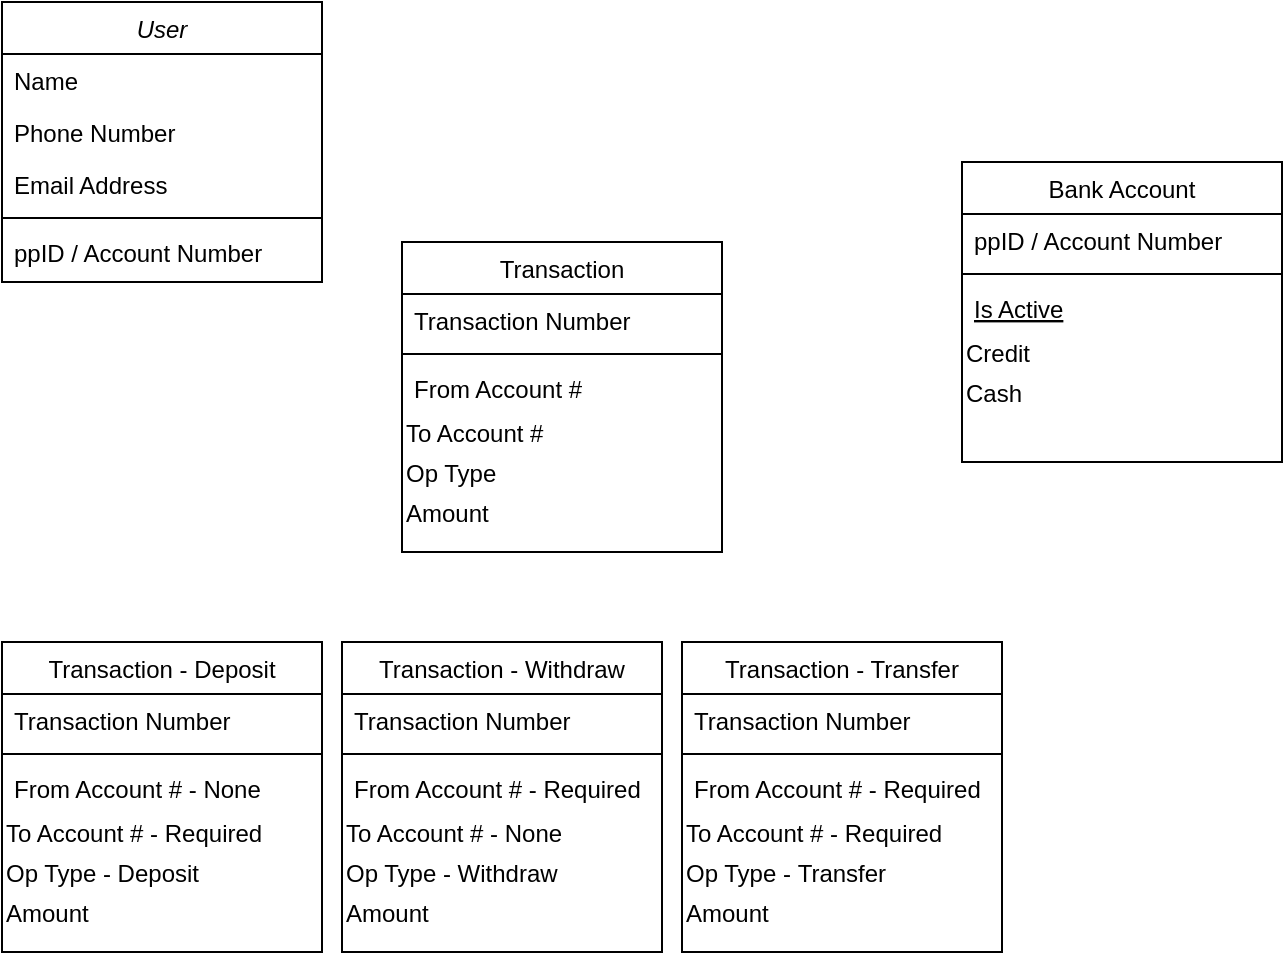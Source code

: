 <mxfile version="14.6.3" type="device"><diagram id="C5RBs43oDa-KdzZeNtuy" name="Page-1"><mxGraphModel dx="981" dy="526" grid="1" gridSize="10" guides="1" tooltips="1" connect="1" arrows="1" fold="1" page="1" pageScale="1" pageWidth="827" pageHeight="1169" math="0" shadow="0"><root><mxCell id="WIyWlLk6GJQsqaUBKTNV-0"/><mxCell id="WIyWlLk6GJQsqaUBKTNV-1" parent="WIyWlLk6GJQsqaUBKTNV-0"/><mxCell id="zkfFHV4jXpPFQw0GAbJ--0" value="User" style="swimlane;fontStyle=2;align=center;verticalAlign=top;childLayout=stackLayout;horizontal=1;startSize=26;horizontalStack=0;resizeParent=1;resizeLast=0;collapsible=1;marginBottom=0;rounded=0;shadow=0;strokeWidth=1;" parent="WIyWlLk6GJQsqaUBKTNV-1" vertex="1"><mxGeometry x="80" y="40" width="160" height="140" as="geometry"><mxRectangle x="230" y="140" width="160" height="26" as="alternateBounds"/></mxGeometry></mxCell><mxCell id="zkfFHV4jXpPFQw0GAbJ--1" value="Name" style="text;align=left;verticalAlign=top;spacingLeft=4;spacingRight=4;overflow=hidden;rotatable=0;points=[[0,0.5],[1,0.5]];portConstraint=eastwest;" parent="zkfFHV4jXpPFQw0GAbJ--0" vertex="1"><mxGeometry y="26" width="160" height="26" as="geometry"/></mxCell><mxCell id="zkfFHV4jXpPFQw0GAbJ--2" value="Phone Number" style="text;align=left;verticalAlign=top;spacingLeft=4;spacingRight=4;overflow=hidden;rotatable=0;points=[[0,0.5],[1,0.5]];portConstraint=eastwest;rounded=0;shadow=0;html=0;" parent="zkfFHV4jXpPFQw0GAbJ--0" vertex="1"><mxGeometry y="52" width="160" height="26" as="geometry"/></mxCell><mxCell id="zkfFHV4jXpPFQw0GAbJ--3" value="Email Address" style="text;align=left;verticalAlign=top;spacingLeft=4;spacingRight=4;overflow=hidden;rotatable=0;points=[[0,0.5],[1,0.5]];portConstraint=eastwest;rounded=0;shadow=0;html=0;" parent="zkfFHV4jXpPFQw0GAbJ--0" vertex="1"><mxGeometry y="78" width="160" height="26" as="geometry"/></mxCell><mxCell id="zkfFHV4jXpPFQw0GAbJ--4" value="" style="line;html=1;strokeWidth=1;align=left;verticalAlign=middle;spacingTop=-1;spacingLeft=3;spacingRight=3;rotatable=0;labelPosition=right;points=[];portConstraint=eastwest;" parent="zkfFHV4jXpPFQw0GAbJ--0" vertex="1"><mxGeometry y="104" width="160" height="8" as="geometry"/></mxCell><mxCell id="zkfFHV4jXpPFQw0GAbJ--5" value="ppID / Account Number" style="text;align=left;verticalAlign=top;spacingLeft=4;spacingRight=4;overflow=hidden;rotatable=0;points=[[0,0.5],[1,0.5]];portConstraint=eastwest;" parent="zkfFHV4jXpPFQw0GAbJ--0" vertex="1"><mxGeometry y="112" width="160" height="26" as="geometry"/></mxCell><mxCell id="zkfFHV4jXpPFQw0GAbJ--6" value="Bank Account" style="swimlane;fontStyle=0;align=center;verticalAlign=top;childLayout=stackLayout;horizontal=1;startSize=26;horizontalStack=0;resizeParent=1;resizeLast=0;collapsible=1;marginBottom=0;rounded=0;shadow=0;strokeWidth=1;" parent="WIyWlLk6GJQsqaUBKTNV-1" vertex="1"><mxGeometry x="560" y="120" width="160" height="150" as="geometry"><mxRectangle x="130" y="380" width="160" height="26" as="alternateBounds"/></mxGeometry></mxCell><mxCell id="zkfFHV4jXpPFQw0GAbJ--7" value="ppID / Account Number" style="text;align=left;verticalAlign=top;spacingLeft=4;spacingRight=4;overflow=hidden;rotatable=0;points=[[0,0.5],[1,0.5]];portConstraint=eastwest;" parent="zkfFHV4jXpPFQw0GAbJ--6" vertex="1"><mxGeometry y="26" width="160" height="26" as="geometry"/></mxCell><mxCell id="zkfFHV4jXpPFQw0GAbJ--9" value="" style="line;html=1;strokeWidth=1;align=left;verticalAlign=middle;spacingTop=-1;spacingLeft=3;spacingRight=3;rotatable=0;labelPosition=right;points=[];portConstraint=eastwest;" parent="zkfFHV4jXpPFQw0GAbJ--6" vertex="1"><mxGeometry y="52" width="160" height="8" as="geometry"/></mxCell><mxCell id="zkfFHV4jXpPFQw0GAbJ--10" value="Is Active" style="text;align=left;verticalAlign=top;spacingLeft=4;spacingRight=4;overflow=hidden;rotatable=0;points=[[0,0.5],[1,0.5]];portConstraint=eastwest;fontStyle=4" parent="zkfFHV4jXpPFQw0GAbJ--6" vertex="1"><mxGeometry y="60" width="160" height="26" as="geometry"/></mxCell><mxCell id="zHkCcrZLbSSZQv4ghTiJ-12" value="Credit" style="text;html=1;align=left;verticalAlign=middle;resizable=0;points=[];autosize=1;strokeColor=none;" vertex="1" parent="zkfFHV4jXpPFQw0GAbJ--6"><mxGeometry y="86" width="160" height="20" as="geometry"/></mxCell><mxCell id="zHkCcrZLbSSZQv4ghTiJ-13" value="Cash" style="text;html=1;align=left;verticalAlign=middle;resizable=0;points=[];autosize=1;strokeColor=none;" vertex="1" parent="zkfFHV4jXpPFQw0GAbJ--6"><mxGeometry y="106" width="160" height="20" as="geometry"/></mxCell><mxCell id="zHkCcrZLbSSZQv4ghTiJ-0" value="Transaction" style="swimlane;fontStyle=0;align=center;verticalAlign=top;childLayout=stackLayout;horizontal=1;startSize=26;horizontalStack=0;resizeParent=1;resizeLast=0;collapsible=1;marginBottom=0;rounded=0;shadow=0;strokeWidth=1;" vertex="1" parent="WIyWlLk6GJQsqaUBKTNV-1"><mxGeometry x="280" y="160" width="160" height="155" as="geometry"><mxRectangle x="130" y="380" width="160" height="26" as="alternateBounds"/></mxGeometry></mxCell><mxCell id="zHkCcrZLbSSZQv4ghTiJ-1" value="Transaction Number" style="text;align=left;verticalAlign=top;spacingLeft=4;spacingRight=4;overflow=hidden;rotatable=0;points=[[0,0.5],[1,0.5]];portConstraint=eastwest;" vertex="1" parent="zHkCcrZLbSSZQv4ghTiJ-0"><mxGeometry y="26" width="160" height="26" as="geometry"/></mxCell><mxCell id="zHkCcrZLbSSZQv4ghTiJ-2" value="" style="line;html=1;strokeWidth=1;align=left;verticalAlign=middle;spacingTop=-1;spacingLeft=3;spacingRight=3;rotatable=0;labelPosition=right;points=[];portConstraint=eastwest;" vertex="1" parent="zHkCcrZLbSSZQv4ghTiJ-0"><mxGeometry y="52" width="160" height="8" as="geometry"/></mxCell><mxCell id="zHkCcrZLbSSZQv4ghTiJ-3" value="From Account #" style="text;align=left;verticalAlign=top;spacingLeft=4;spacingRight=4;overflow=hidden;rotatable=0;points=[[0,0.5],[1,0.5]];portConstraint=eastwest;fontStyle=0" vertex="1" parent="zHkCcrZLbSSZQv4ghTiJ-0"><mxGeometry y="60" width="160" height="26" as="geometry"/></mxCell><mxCell id="zHkCcrZLbSSZQv4ghTiJ-6" value="To Account #" style="text;html=1;align=left;verticalAlign=middle;resizable=0;points=[];autosize=1;strokeColor=none;" vertex="1" parent="zHkCcrZLbSSZQv4ghTiJ-0"><mxGeometry y="86" width="160" height="20" as="geometry"/></mxCell><mxCell id="zHkCcrZLbSSZQv4ghTiJ-7" value="Op Type" style="text;html=1;align=left;verticalAlign=middle;resizable=0;points=[];autosize=1;strokeColor=none;" vertex="1" parent="zHkCcrZLbSSZQv4ghTiJ-0"><mxGeometry y="106" width="160" height="20" as="geometry"/></mxCell><mxCell id="zHkCcrZLbSSZQv4ghTiJ-10" value="Amount" style="text;html=1;align=left;verticalAlign=middle;resizable=0;points=[];autosize=1;strokeColor=none;" vertex="1" parent="zHkCcrZLbSSZQv4ghTiJ-0"><mxGeometry y="126" width="160" height="20" as="geometry"/></mxCell><mxCell id="zHkCcrZLbSSZQv4ghTiJ-16" value="Transaction - Deposit" style="swimlane;fontStyle=0;align=center;verticalAlign=top;childLayout=stackLayout;horizontal=1;startSize=26;horizontalStack=0;resizeParent=1;resizeLast=0;collapsible=1;marginBottom=0;rounded=0;shadow=0;strokeWidth=1;" vertex="1" parent="WIyWlLk6GJQsqaUBKTNV-1"><mxGeometry x="80" y="360" width="160" height="155" as="geometry"><mxRectangle x="130" y="380" width="160" height="26" as="alternateBounds"/></mxGeometry></mxCell><mxCell id="zHkCcrZLbSSZQv4ghTiJ-17" value="Transaction Number" style="text;align=left;verticalAlign=top;spacingLeft=4;spacingRight=4;overflow=hidden;rotatable=0;points=[[0,0.5],[1,0.5]];portConstraint=eastwest;" vertex="1" parent="zHkCcrZLbSSZQv4ghTiJ-16"><mxGeometry y="26" width="160" height="26" as="geometry"/></mxCell><mxCell id="zHkCcrZLbSSZQv4ghTiJ-18" value="" style="line;html=1;strokeWidth=1;align=left;verticalAlign=middle;spacingTop=-1;spacingLeft=3;spacingRight=3;rotatable=0;labelPosition=right;points=[];portConstraint=eastwest;" vertex="1" parent="zHkCcrZLbSSZQv4ghTiJ-16"><mxGeometry y="52" width="160" height="8" as="geometry"/></mxCell><mxCell id="zHkCcrZLbSSZQv4ghTiJ-19" value="From Account # - None" style="text;align=left;verticalAlign=top;spacingLeft=4;spacingRight=4;overflow=hidden;rotatable=0;points=[[0,0.5],[1,0.5]];portConstraint=eastwest;fontStyle=0" vertex="1" parent="zHkCcrZLbSSZQv4ghTiJ-16"><mxGeometry y="60" width="160" height="26" as="geometry"/></mxCell><mxCell id="zHkCcrZLbSSZQv4ghTiJ-20" value="To Account # - Required" style="text;html=1;align=left;verticalAlign=middle;resizable=0;points=[];autosize=1;strokeColor=none;" vertex="1" parent="zHkCcrZLbSSZQv4ghTiJ-16"><mxGeometry y="86" width="160" height="20" as="geometry"/></mxCell><mxCell id="zHkCcrZLbSSZQv4ghTiJ-21" value="Op Type - Deposit" style="text;html=1;align=left;verticalAlign=middle;resizable=0;points=[];autosize=1;strokeColor=none;" vertex="1" parent="zHkCcrZLbSSZQv4ghTiJ-16"><mxGeometry y="106" width="160" height="20" as="geometry"/></mxCell><mxCell id="zHkCcrZLbSSZQv4ghTiJ-22" value="Amount" style="text;html=1;align=left;verticalAlign=middle;resizable=0;points=[];autosize=1;strokeColor=none;" vertex="1" parent="zHkCcrZLbSSZQv4ghTiJ-16"><mxGeometry y="126" width="160" height="20" as="geometry"/></mxCell><mxCell id="zHkCcrZLbSSZQv4ghTiJ-23" value="Transaction - Withdraw" style="swimlane;fontStyle=0;align=center;verticalAlign=top;childLayout=stackLayout;horizontal=1;startSize=26;horizontalStack=0;resizeParent=1;resizeLast=0;collapsible=1;marginBottom=0;rounded=0;shadow=0;strokeWidth=1;" vertex="1" parent="WIyWlLk6GJQsqaUBKTNV-1"><mxGeometry x="250" y="360" width="160" height="155" as="geometry"><mxRectangle x="130" y="380" width="160" height="26" as="alternateBounds"/></mxGeometry></mxCell><mxCell id="zHkCcrZLbSSZQv4ghTiJ-24" value="Transaction Number" style="text;align=left;verticalAlign=top;spacingLeft=4;spacingRight=4;overflow=hidden;rotatable=0;points=[[0,0.5],[1,0.5]];portConstraint=eastwest;" vertex="1" parent="zHkCcrZLbSSZQv4ghTiJ-23"><mxGeometry y="26" width="160" height="26" as="geometry"/></mxCell><mxCell id="zHkCcrZLbSSZQv4ghTiJ-25" value="" style="line;html=1;strokeWidth=1;align=left;verticalAlign=middle;spacingTop=-1;spacingLeft=3;spacingRight=3;rotatable=0;labelPosition=right;points=[];portConstraint=eastwest;" vertex="1" parent="zHkCcrZLbSSZQv4ghTiJ-23"><mxGeometry y="52" width="160" height="8" as="geometry"/></mxCell><mxCell id="zHkCcrZLbSSZQv4ghTiJ-26" value="From Account # - Required" style="text;align=left;verticalAlign=top;spacingLeft=4;spacingRight=4;overflow=hidden;rotatable=0;points=[[0,0.5],[1,0.5]];portConstraint=eastwest;fontStyle=0" vertex="1" parent="zHkCcrZLbSSZQv4ghTiJ-23"><mxGeometry y="60" width="160" height="26" as="geometry"/></mxCell><mxCell id="zHkCcrZLbSSZQv4ghTiJ-27" value="To Account # -&amp;nbsp;None" style="text;html=1;align=left;verticalAlign=middle;resizable=0;points=[];autosize=1;strokeColor=none;" vertex="1" parent="zHkCcrZLbSSZQv4ghTiJ-23"><mxGeometry y="86" width="160" height="20" as="geometry"/></mxCell><mxCell id="zHkCcrZLbSSZQv4ghTiJ-28" value="Op Type - Withdraw" style="text;html=1;align=left;verticalAlign=middle;resizable=0;points=[];autosize=1;strokeColor=none;" vertex="1" parent="zHkCcrZLbSSZQv4ghTiJ-23"><mxGeometry y="106" width="160" height="20" as="geometry"/></mxCell><mxCell id="zHkCcrZLbSSZQv4ghTiJ-29" value="Amount" style="text;html=1;align=left;verticalAlign=middle;resizable=0;points=[];autosize=1;strokeColor=none;" vertex="1" parent="zHkCcrZLbSSZQv4ghTiJ-23"><mxGeometry y="126" width="160" height="20" as="geometry"/></mxCell><mxCell id="zHkCcrZLbSSZQv4ghTiJ-30" value="Transaction - Transfer" style="swimlane;fontStyle=0;align=center;verticalAlign=top;childLayout=stackLayout;horizontal=1;startSize=26;horizontalStack=0;resizeParent=1;resizeLast=0;collapsible=1;marginBottom=0;rounded=0;shadow=0;strokeWidth=1;" vertex="1" parent="WIyWlLk6GJQsqaUBKTNV-1"><mxGeometry x="420" y="360" width="160" height="155" as="geometry"><mxRectangle x="130" y="380" width="160" height="26" as="alternateBounds"/></mxGeometry></mxCell><mxCell id="zHkCcrZLbSSZQv4ghTiJ-31" value="Transaction Number" style="text;align=left;verticalAlign=top;spacingLeft=4;spacingRight=4;overflow=hidden;rotatable=0;points=[[0,0.5],[1,0.5]];portConstraint=eastwest;" vertex="1" parent="zHkCcrZLbSSZQv4ghTiJ-30"><mxGeometry y="26" width="160" height="26" as="geometry"/></mxCell><mxCell id="zHkCcrZLbSSZQv4ghTiJ-32" value="" style="line;html=1;strokeWidth=1;align=left;verticalAlign=middle;spacingTop=-1;spacingLeft=3;spacingRight=3;rotatable=0;labelPosition=right;points=[];portConstraint=eastwest;" vertex="1" parent="zHkCcrZLbSSZQv4ghTiJ-30"><mxGeometry y="52" width="160" height="8" as="geometry"/></mxCell><mxCell id="zHkCcrZLbSSZQv4ghTiJ-33" value="From Account # - Required" style="text;align=left;verticalAlign=top;spacingLeft=4;spacingRight=4;overflow=hidden;rotatable=0;points=[[0,0.5],[1,0.5]];portConstraint=eastwest;fontStyle=0" vertex="1" parent="zHkCcrZLbSSZQv4ghTiJ-30"><mxGeometry y="60" width="160" height="26" as="geometry"/></mxCell><mxCell id="zHkCcrZLbSSZQv4ghTiJ-34" value="To Account #&amp;nbsp;- Required" style="text;html=1;align=left;verticalAlign=middle;resizable=0;points=[];autosize=1;strokeColor=none;" vertex="1" parent="zHkCcrZLbSSZQv4ghTiJ-30"><mxGeometry y="86" width="160" height="20" as="geometry"/></mxCell><mxCell id="zHkCcrZLbSSZQv4ghTiJ-35" value="Op Type -&amp;nbsp;&lt;span style=&quot;text-align: center&quot;&gt;Transfer&lt;/span&gt;" style="text;html=1;align=left;verticalAlign=middle;resizable=0;points=[];autosize=1;strokeColor=none;" vertex="1" parent="zHkCcrZLbSSZQv4ghTiJ-30"><mxGeometry y="106" width="160" height="20" as="geometry"/></mxCell><mxCell id="zHkCcrZLbSSZQv4ghTiJ-36" value="Amount" style="text;html=1;align=left;verticalAlign=middle;resizable=0;points=[];autosize=1;strokeColor=none;" vertex="1" parent="zHkCcrZLbSSZQv4ghTiJ-30"><mxGeometry y="126" width="160" height="20" as="geometry"/></mxCell></root></mxGraphModel></diagram></mxfile>